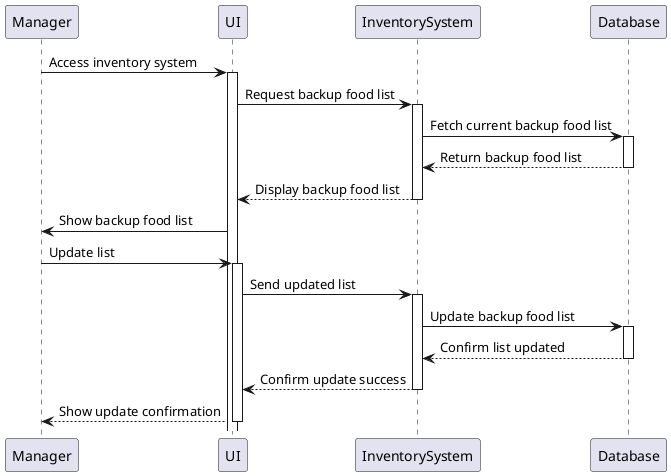 @startuml
participant Manager as manager
participant UI as ui
participant InventorySystem as inventory
participant Database as db

manager -> ui : Access inventory system
activate ui

ui -> inventory : Request backup food list
activate inventory

inventory -> db : Fetch current backup food list
activate db
db --> inventory : Return backup food list
deactivate db

inventory --> ui : Display backup food list
deactivate inventory

ui -> manager : Show backup food list
manager -> ui : Update list
activate ui

ui -> inventory : Send updated list
activate inventory

inventory -> db : Update backup food list
activate db
db --> inventory : Confirm list updated
deactivate db

inventory --> ui : Confirm update success
deactivate inventory

ui --> manager : Show update confirmation
deactivate ui
@enduml